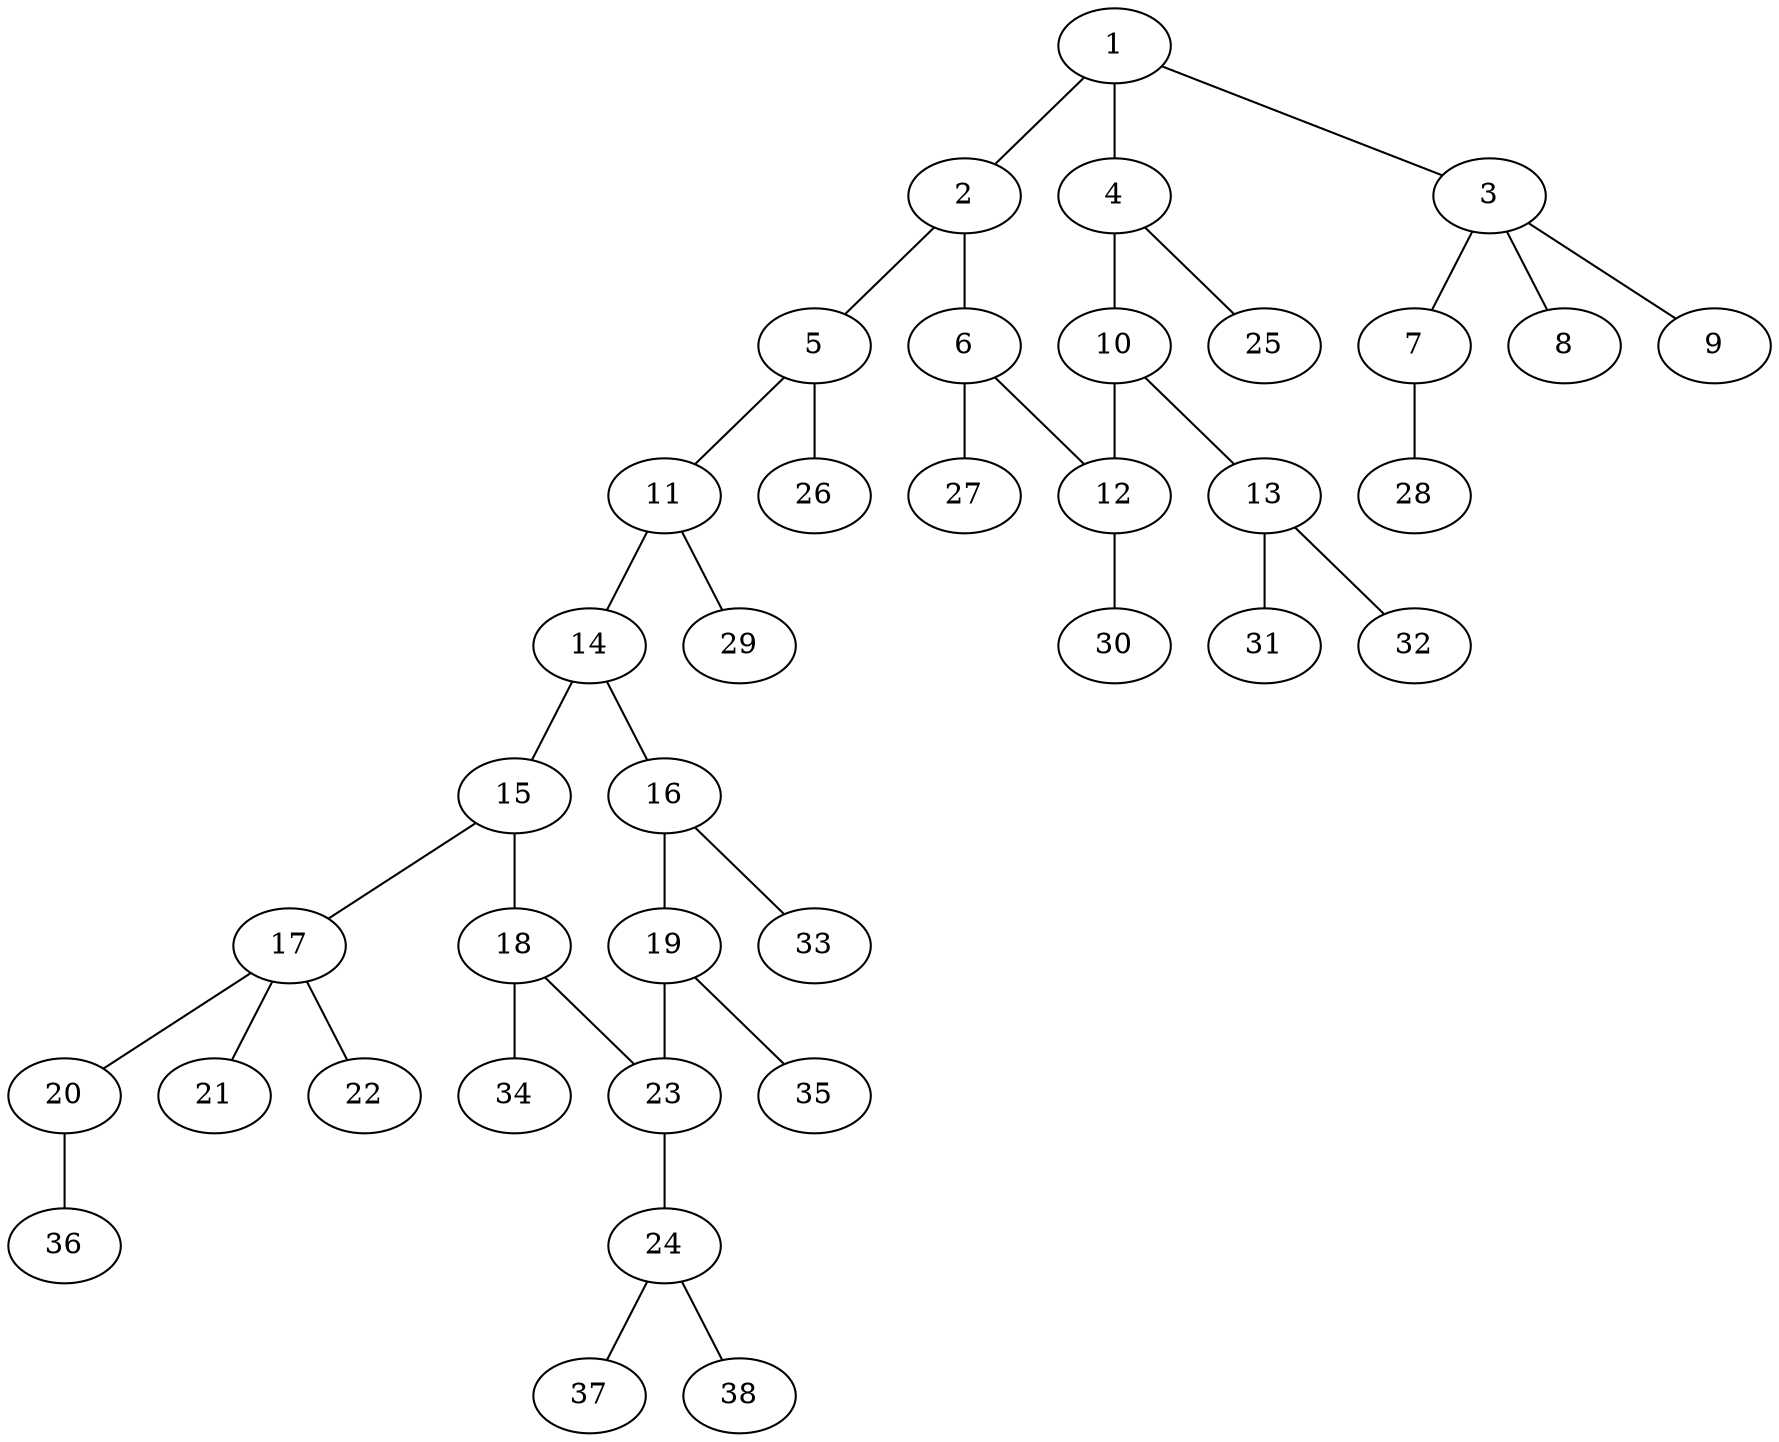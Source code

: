 graph molecule_2505 {
	1	 [chem=C];
	2	 [chem=C];
	1 -- 2	 [valence=2];
	3	 [chem=S];
	1 -- 3	 [valence=1];
	4	 [chem=C];
	1 -- 4	 [valence=1];
	5	 [chem=C];
	2 -- 5	 [valence=1];
	6	 [chem=C];
	2 -- 6	 [valence=1];
	7	 [chem=O];
	3 -- 7	 [valence=1];
	8	 [chem=O];
	3 -- 8	 [valence=2];
	9	 [chem=O];
	3 -- 9	 [valence=2];
	10	 [chem=C];
	4 -- 10	 [valence=2];
	25	 [chem=H];
	4 -- 25	 [valence=1];
	11	 [chem=C];
	5 -- 11	 [valence=2];
	26	 [chem=H];
	5 -- 26	 [valence=1];
	12	 [chem=C];
	6 -- 12	 [valence=2];
	27	 [chem=H];
	6 -- 27	 [valence=1];
	28	 [chem=H];
	7 -- 28	 [valence=1];
	10 -- 12	 [valence=1];
	13	 [chem=N];
	10 -- 13	 [valence=1];
	14	 [chem=C];
	11 -- 14	 [valence=1];
	29	 [chem=H];
	11 -- 29	 [valence=1];
	30	 [chem=H];
	12 -- 30	 [valence=1];
	31	 [chem=H];
	13 -- 31	 [valence=1];
	32	 [chem=H];
	13 -- 32	 [valence=1];
	15	 [chem=C];
	14 -- 15	 [valence=1];
	16	 [chem=C];
	14 -- 16	 [valence=2];
	17	 [chem=S];
	15 -- 17	 [valence=1];
	18	 [chem=C];
	15 -- 18	 [valence=2];
	19	 [chem=C];
	16 -- 19	 [valence=1];
	33	 [chem=H];
	16 -- 33	 [valence=1];
	20	 [chem=O];
	17 -- 20	 [valence=1];
	21	 [chem=O];
	17 -- 21	 [valence=2];
	22	 [chem=O];
	17 -- 22	 [valence=2];
	23	 [chem=C];
	18 -- 23	 [valence=1];
	34	 [chem=H];
	18 -- 34	 [valence=1];
	19 -- 23	 [valence=2];
	35	 [chem=H];
	19 -- 35	 [valence=1];
	36	 [chem=H];
	20 -- 36	 [valence=1];
	24	 [chem=N];
	23 -- 24	 [valence=1];
	37	 [chem=H];
	24 -- 37	 [valence=1];
	38	 [chem=H];
	24 -- 38	 [valence=1];
}
